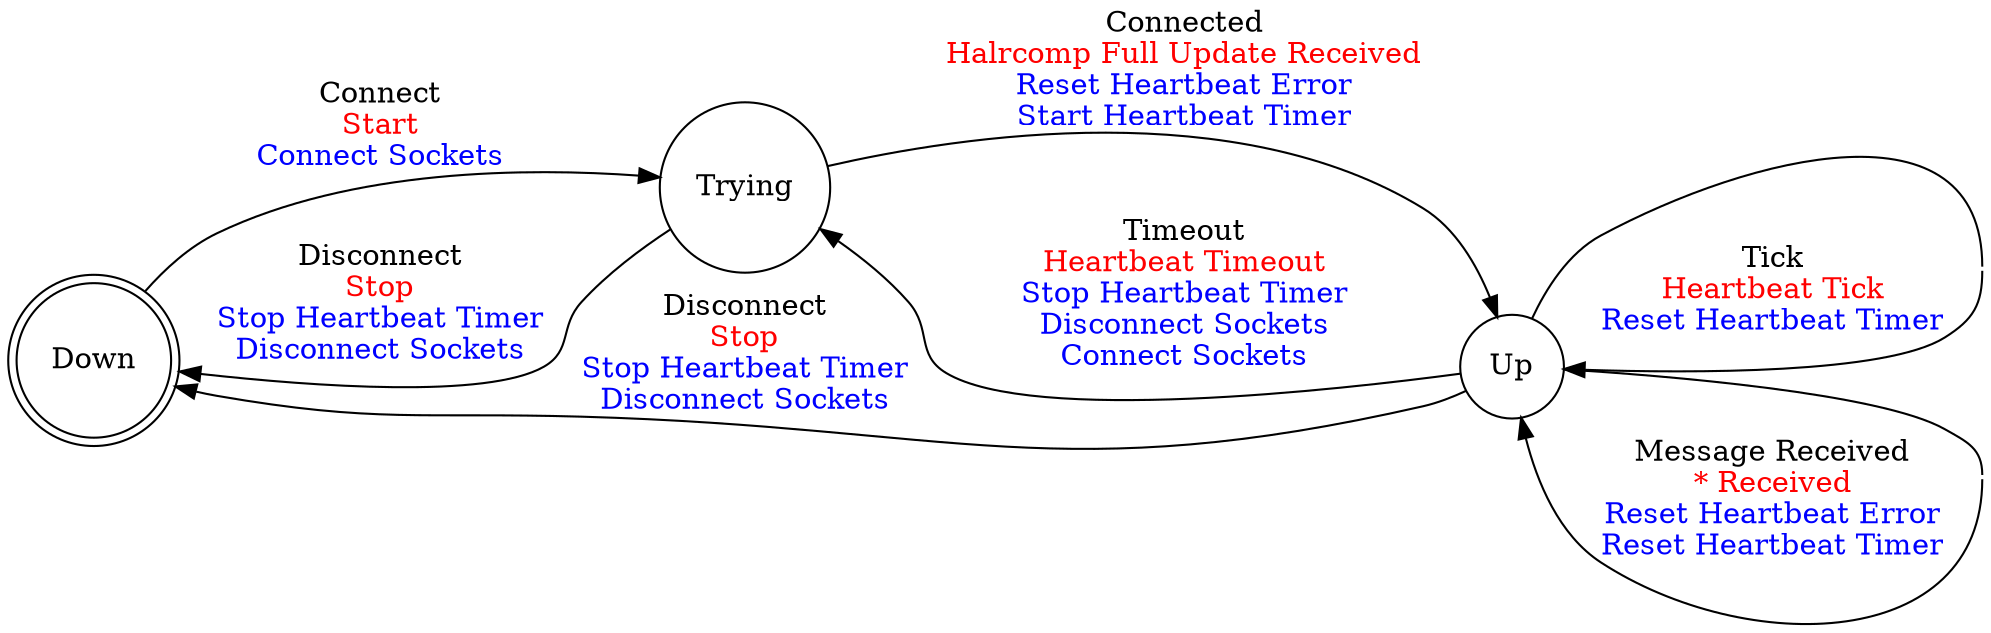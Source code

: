 digraph halrcomp_subscribe {
    rankdir = LR;
    size = 20;
    overlap = false;
    splines = true;
    bgcolor=transparent;
    // concentrate = true;
    node [shape = doublecircle]; Down;
    node [shape = circle];
       Down -> Trying [label = <Connect<br></br><Font Color="Red">Start<Br></Br></Font><Font Color="Blue">Connect Sockets<Br></Br></Font>>;
                                 labeltooltip = "Tooltip" ];
       Trying -> Up [label = <Connected<br></br><Font Color="Red">Halrcomp Full Update Received<Br></Br></Font><Font Color="Blue">Reset Heartbeat Error<Br></Br>Start Heartbeat Timer<Br></Br></Font>>;
                                 labeltooltip = "Tooltip" ];
       Trying -> Down [label = <Disconnect<br></br><Font Color="Red">Stop<Br></Br></Font><Font Color="Blue">Stop Heartbeat Timer<Br></Br>Disconnect Sockets<Br></Br></Font>>;
                                 labeltooltip = "Tooltip" ];
       Up -> Trying [label = <Timeout<br></br><Font Color="Red">Heartbeat Timeout<Br></Br></Font><Font Color="Blue">Stop Heartbeat Timer<Br></Br>Disconnect Sockets<Br></Br>Connect Sockets<Br></Br></Font>>;
                                 labeltooltip = "Tooltip" ];
       uptickup [shape = point;
                       label = "";
                       margin = 0;
                       width = 0;
                       height = 0;
                       penwidth = 0;
                       fixedsize = true];
       Up -> uptickup:n [arrowhead=none];
       uptickup:s -> Up [label = <Tick<br></br><Font Color="Red">Heartbeat Tick<Br></Br></Font><Font Color="Blue">Reset Heartbeat Timer<Br></Br></Font>>;
                                    labeltooltip = "Tooltip" ];
       upmessage_receivedup [shape = point;
                       label = "";
                       margin = 0;
                       width = 0;
                       height = 0;
                       penwidth = 0;
                       fixedsize = true];
       Up -> upmessage_receivedup:n [arrowhead=none];
       upmessage_receivedup:s -> Up [label = <Message Received<br></br><Font Color="Red">* Received<Br></Br></Font><Font Color="Blue">Reset Heartbeat Error<Br></Br>Reset Heartbeat Timer<Br></Br></Font>>;
                                    labeltooltip = "Tooltip" ];
       Up -> Down [label = <Disconnect<br></br><Font Color="Red">Stop<Br></Br></Font><Font Color="Blue">Stop Heartbeat Timer<Br></Br>Disconnect Sockets<Br></Br></Font>>;
                                 labeltooltip = "Tooltip" ];
}
